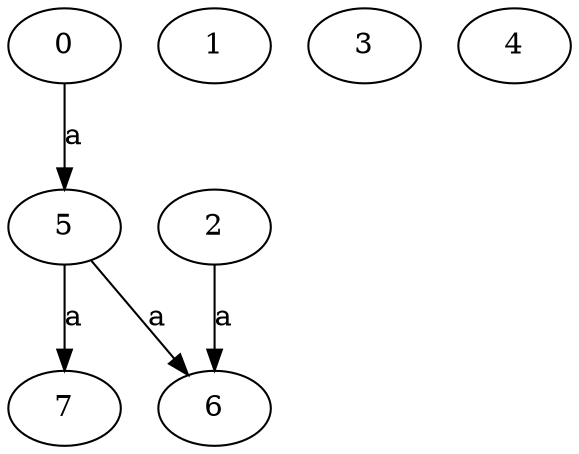 strict digraph  {
0;
5;
1;
6;
7;
2;
3;
4;
0 -> 5  [label=a];
5 -> 6  [label=a];
5 -> 7  [label=a];
2 -> 6  [label=a];
}
